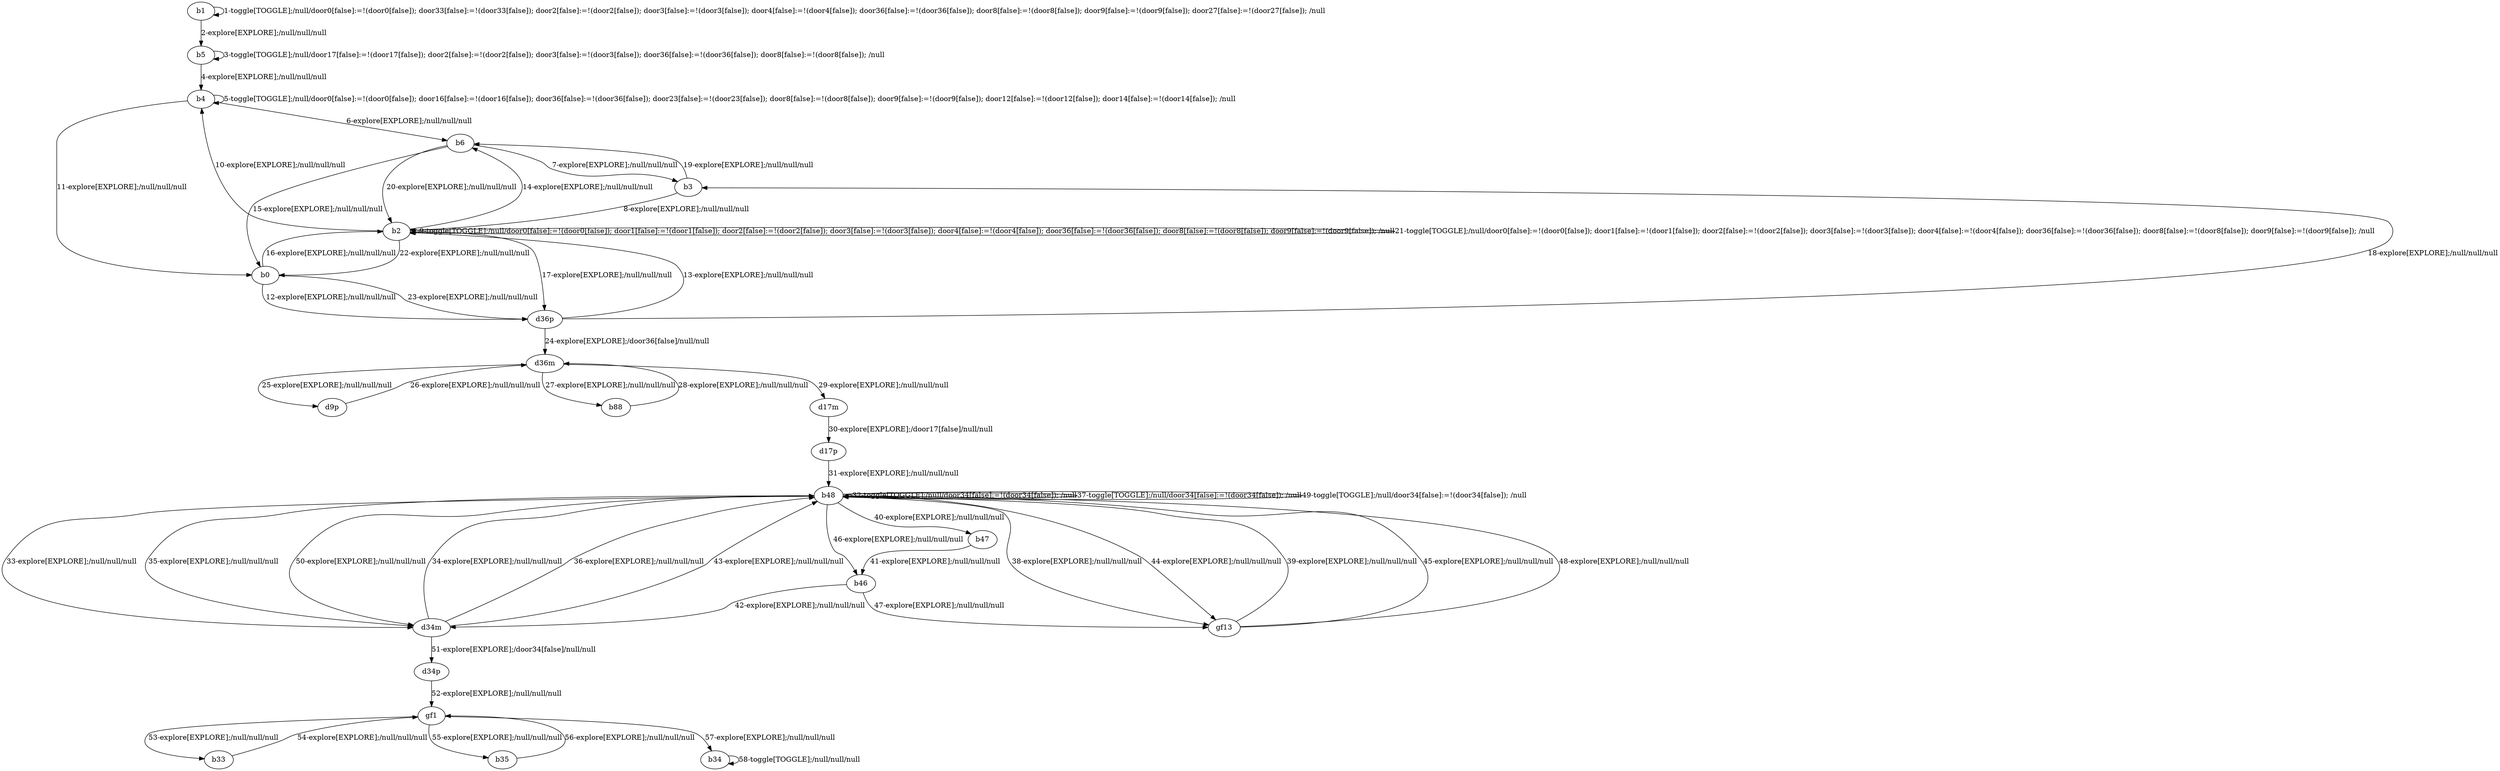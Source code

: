 # Total number of goals covered by this test: 6
# b48 --> b47
# b46 --> gf13
# b34 --> b34
# b47 --> b46
# gf1 --> b34
# gf1 --> b35

digraph g {
"b1" -> "b1" [label = "1-toggle[TOGGLE];/null/door0[false]:=!(door0[false]); door33[false]:=!(door33[false]); door2[false]:=!(door2[false]); door3[false]:=!(door3[false]); door4[false]:=!(door4[false]); door36[false]:=!(door36[false]); door8[false]:=!(door8[false]); door9[false]:=!(door9[false]); door27[false]:=!(door27[false]); /null"];
"b1" -> "b5" [label = "2-explore[EXPLORE];/null/null/null"];
"b5" -> "b5" [label = "3-toggle[TOGGLE];/null/door17[false]:=!(door17[false]); door2[false]:=!(door2[false]); door3[false]:=!(door3[false]); door36[false]:=!(door36[false]); door8[false]:=!(door8[false]); /null"];
"b5" -> "b4" [label = "4-explore[EXPLORE];/null/null/null"];
"b4" -> "b4" [label = "5-toggle[TOGGLE];/null/door0[false]:=!(door0[false]); door16[false]:=!(door16[false]); door36[false]:=!(door36[false]); door23[false]:=!(door23[false]); door8[false]:=!(door8[false]); door9[false]:=!(door9[false]); door12[false]:=!(door12[false]); door14[false]:=!(door14[false]); /null"];
"b4" -> "b6" [label = "6-explore[EXPLORE];/null/null/null"];
"b6" -> "b3" [label = "7-explore[EXPLORE];/null/null/null"];
"b3" -> "b2" [label = "8-explore[EXPLORE];/null/null/null"];
"b2" -> "b2" [label = "9-toggle[TOGGLE];/null/door0[false]:=!(door0[false]); door1[false]:=!(door1[false]); door2[false]:=!(door2[false]); door3[false]:=!(door3[false]); door4[false]:=!(door4[false]); door36[false]:=!(door36[false]); door8[false]:=!(door8[false]); door9[false]:=!(door9[false]); /null"];
"b2" -> "b4" [label = "10-explore[EXPLORE];/null/null/null"];
"b4" -> "b0" [label = "11-explore[EXPLORE];/null/null/null"];
"b0" -> "d36p" [label = "12-explore[EXPLORE];/null/null/null"];
"d36p" -> "b2" [label = "13-explore[EXPLORE];/null/null/null"];
"b2" -> "b6" [label = "14-explore[EXPLORE];/null/null/null"];
"b6" -> "b0" [label = "15-explore[EXPLORE];/null/null/null"];
"b0" -> "b2" [label = "16-explore[EXPLORE];/null/null/null"];
"b2" -> "d36p" [label = "17-explore[EXPLORE];/null/null/null"];
"d36p" -> "b3" [label = "18-explore[EXPLORE];/null/null/null"];
"b3" -> "b6" [label = "19-explore[EXPLORE];/null/null/null"];
"b6" -> "b2" [label = "20-explore[EXPLORE];/null/null/null"];
"b2" -> "b2" [label = "21-toggle[TOGGLE];/null/door0[false]:=!(door0[false]); door1[false]:=!(door1[false]); door2[false]:=!(door2[false]); door3[false]:=!(door3[false]); door4[false]:=!(door4[false]); door36[false]:=!(door36[false]); door8[false]:=!(door8[false]); door9[false]:=!(door9[false]); /null"];
"b2" -> "b0" [label = "22-explore[EXPLORE];/null/null/null"];
"b0" -> "d36p" [label = "23-explore[EXPLORE];/null/null/null"];
"d36p" -> "d36m" [label = "24-explore[EXPLORE];/door36[false]/null/null"];
"d36m" -> "d9p" [label = "25-explore[EXPLORE];/null/null/null"];
"d9p" -> "d36m" [label = "26-explore[EXPLORE];/null/null/null"];
"d36m" -> "b88" [label = "27-explore[EXPLORE];/null/null/null"];
"b88" -> "d36m" [label = "28-explore[EXPLORE];/null/null/null"];
"d36m" -> "d17m" [label = "29-explore[EXPLORE];/null/null/null"];
"d17m" -> "d17p" [label = "30-explore[EXPLORE];/door17[false]/null/null"];
"d17p" -> "b48" [label = "31-explore[EXPLORE];/null/null/null"];
"b48" -> "b48" [label = "32-toggle[TOGGLE];/null/door34[false]:=!(door34[false]); /null"];
"b48" -> "d34m" [label = "33-explore[EXPLORE];/null/null/null"];
"d34m" -> "b48" [label = "34-explore[EXPLORE];/null/null/null"];
"b48" -> "d34m" [label = "35-explore[EXPLORE];/null/null/null"];
"d34m" -> "b48" [label = "36-explore[EXPLORE];/null/null/null"];
"b48" -> "b48" [label = "37-toggle[TOGGLE];/null/door34[false]:=!(door34[false]); /null"];
"b48" -> "gf13" [label = "38-explore[EXPLORE];/null/null/null"];
"gf13" -> "b48" [label = "39-explore[EXPLORE];/null/null/null"];
"b48" -> "b47" [label = "40-explore[EXPLORE];/null/null/null"];
"b47" -> "b46" [label = "41-explore[EXPLORE];/null/null/null"];
"b46" -> "d34m" [label = "42-explore[EXPLORE];/null/null/null"];
"d34m" -> "b48" [label = "43-explore[EXPLORE];/null/null/null"];
"b48" -> "gf13" [label = "44-explore[EXPLORE];/null/null/null"];
"gf13" -> "b48" [label = "45-explore[EXPLORE];/null/null/null"];
"b48" -> "b46" [label = "46-explore[EXPLORE];/null/null/null"];
"b46" -> "gf13" [label = "47-explore[EXPLORE];/null/null/null"];
"gf13" -> "b48" [label = "48-explore[EXPLORE];/null/null/null"];
"b48" -> "b48" [label = "49-toggle[TOGGLE];/null/door34[false]:=!(door34[false]); /null"];
"b48" -> "d34m" [label = "50-explore[EXPLORE];/null/null/null"];
"d34m" -> "d34p" [label = "51-explore[EXPLORE];/door34[false]/null/null"];
"d34p" -> "gf1" [label = "52-explore[EXPLORE];/null/null/null"];
"gf1" -> "b33" [label = "53-explore[EXPLORE];/null/null/null"];
"b33" -> "gf1" [label = "54-explore[EXPLORE];/null/null/null"];
"gf1" -> "b35" [label = "55-explore[EXPLORE];/null/null/null"];
"b35" -> "gf1" [label = "56-explore[EXPLORE];/null/null/null"];
"gf1" -> "b34" [label = "57-explore[EXPLORE];/null/null/null"];
"b34" -> "b34" [label = "58-toggle[TOGGLE];/null/null/null"];
}